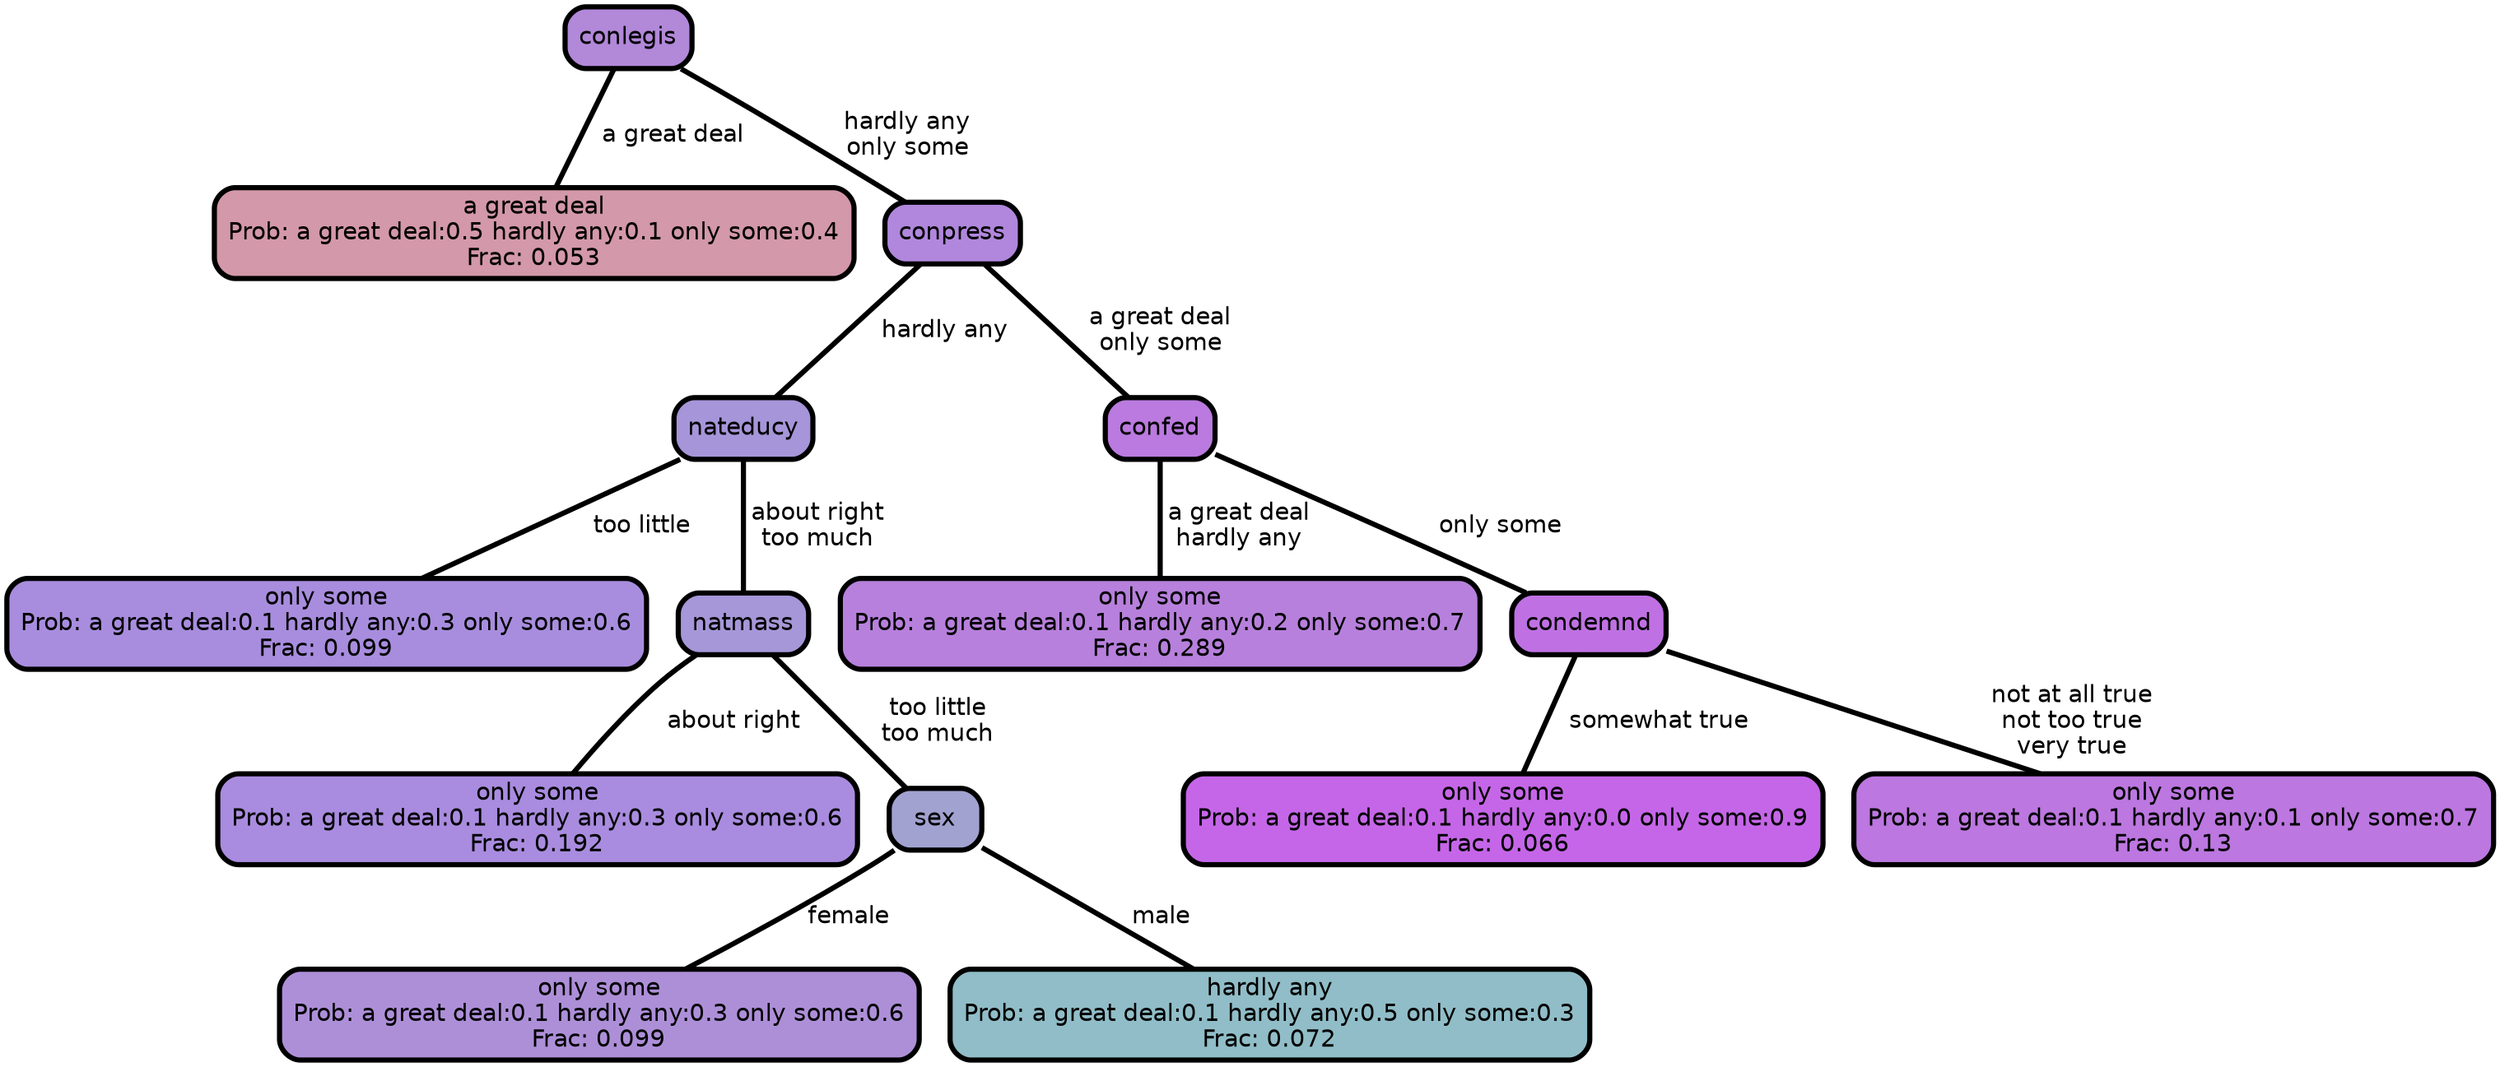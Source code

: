 graph Tree {
node [shape=box, style="filled, rounded",color="black",penwidth="3",fontcolor="black",                 fontname=helvetica] ;
graph [ranksep="0 equally", splines=straight,                 bgcolor=transparent, dpi=200] ;
edge [fontname=helvetica, color=black] ;
0 [label="a great deal
Prob: a great deal:0.5 hardly any:0.1 only some:0.4
Frac: 0.053", fillcolor="#d398a9"] ;
1 [label="conlegis", fillcolor="#b288d9"] ;
2 [label="only some
Prob: a great deal:0.1 hardly any:0.3 only some:0.6
Frac: 0.099", fillcolor="#a88dde"] ;
3 [label="nateducy", fillcolor="#a695d9"] ;
4 [label="only some
Prob: a great deal:0.1 hardly any:0.3 only some:0.6
Frac: 0.192", fillcolor="#a98cdf"] ;
5 [label="natmass", fillcolor="#a597d8"] ;
6 [label="only some
Prob: a great deal:0.1 hardly any:0.3 only some:0.6
Frac: 0.099", fillcolor="#ad8fd8"] ;
7 [label="sex", fillcolor="#a1a2d0"] ;
8 [label="hardly any
Prob: a great deal:0.1 hardly any:0.5 only some:0.3
Frac: 0.072", fillcolor="#90bdc7"] ;
9 [label="conpress", fillcolor="#b087dc"] ;
10 [label="only some
Prob: a great deal:0.1 hardly any:0.2 only some:0.7
Frac: 0.289", fillcolor="#b780dc"] ;
11 [label="confed", fillcolor="#ba7adf"] ;
12 [label="only some
Prob: a great deal:0.1 hardly any:0.0 only some:0.9
Frac: 0.066", fillcolor="#c566e8"] ;
13 [label="condemnd", fillcolor="#bf71e3"] ;
14 [label="only some
Prob: a great deal:0.1 hardly any:0.1 only some:0.7
Frac: 0.13", fillcolor="#bc77e0"] ;
1 -- 0 [label=" a great deal",penwidth=3] ;
1 -- 9 [label=" hardly any\n only some",penwidth=3] ;
3 -- 2 [label=" too little",penwidth=3] ;
3 -- 5 [label=" about right\n too much",penwidth=3] ;
5 -- 4 [label=" about right",penwidth=3] ;
5 -- 7 [label=" too little\n too much",penwidth=3] ;
7 -- 6 [label=" female",penwidth=3] ;
7 -- 8 [label=" male",penwidth=3] ;
9 -- 3 [label=" hardly any",penwidth=3] ;
9 -- 11 [label=" a great deal\n only some",penwidth=3] ;
11 -- 10 [label=" a great deal\n hardly any",penwidth=3] ;
11 -- 13 [label=" only some",penwidth=3] ;
13 -- 12 [label=" somewhat true",penwidth=3] ;
13 -- 14 [label=" not at all true\n not too true\n very true",penwidth=3] ;
{rank = same;}}